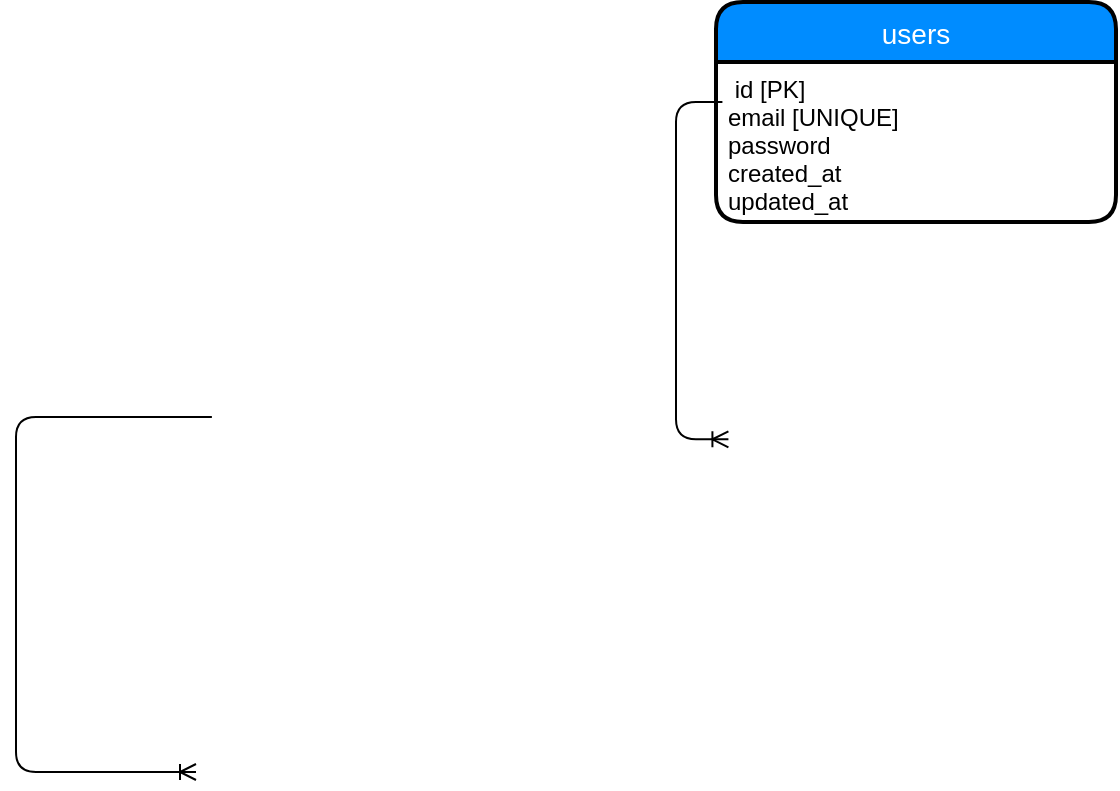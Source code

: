 <mxfile>
    <diagram id="lutkOD5a2W3Hhu0D1C4B" name="Page-1">
        <mxGraphModel dx="-8367" dy="384" grid="1" gridSize="10" guides="1" tooltips="1" connect="1" arrows="1" fold="1" page="1" pageScale="1" pageWidth="827" pageHeight="1169" math="0" shadow="0">
            <root>
                <mxCell id="0"/>
                <mxCell id="1" parent="0"/>
                <mxCell id="234" value="" style="edgeStyle=elbowEdgeStyle;fontSize=12;html=1;endArrow=ERoneToMany;exitX=-0.003;exitY=0.166;exitDx=0;exitDy=0;entryX=0;entryY=0.5;entryDx=0;entryDy=0;exitPerimeter=0;" parent="1" edge="1">
                    <mxGeometry width="100" height="100" relative="1" as="geometry">
                        <mxPoint x="9917.94" y="327.5" as="sourcePoint"/>
                        <mxPoint x="9910" y="505" as="targetPoint"/>
                        <Array as="points">
                            <mxPoint x="9820" y="542.5"/>
                            <mxPoint x="9820.42" y="566.36"/>
                            <mxPoint x="9710.42" y="761.08"/>
                            <mxPoint x="9708.42" y="929.21"/>
                            <mxPoint x="9713.35" y="1298.17"/>
                            <mxPoint x="9968.35" y="1418.17"/>
                            <mxPoint x="9968.35" y="1518.17"/>
                            <mxPoint x="9968.35" y="1373.17"/>
                            <mxPoint x="9928.35" y="1373.17"/>
                            <mxPoint x="9928.35" y="1433.17"/>
                            <mxPoint x="9928.35" y="1303.17"/>
                            <mxPoint x="9892.66" y="1338.17"/>
                        </Array>
                    </mxGeometry>
                </mxCell>
                <mxCell id="318" value="users" style="swimlane;childLayout=stackLayout;horizontal=1;startSize=30;horizontalStack=0;fillColor=#008cff;fontColor=#FFFFFF;rounded=1;fontSize=14;fontStyle=0;strokeWidth=2;resizeParent=0;resizeLast=1;shadow=0;dashed=0;align=center;" parent="1" vertex="1">
                    <mxGeometry x="10170" y="120" width="200" height="110" as="geometry"/>
                </mxCell>
                <mxCell id="319" value=" id [PK] &#10;email [UNIQUE]&#10;password&#10;created_at&#10;updated_at&#10;" style="align=left;strokeColor=none;fillColor=none;spacingLeft=4;fontSize=12;verticalAlign=top;resizable=0;rotatable=0;part=1;" parent="318" vertex="1">
                    <mxGeometry y="30" width="200" height="80" as="geometry"/>
                </mxCell>
                <mxCell id="332" value="" style="edgeStyle=elbowEdgeStyle;fontSize=12;html=1;endArrow=ERoneToMany;entryX=0;entryY=0.25;entryDx=0;entryDy=0;exitX=-0.016;exitY=0.154;exitDx=0;exitDy=0;exitPerimeter=0;" parent="1" edge="1">
                    <mxGeometry width="100" height="100" relative="1" as="geometry">
                        <mxPoint x="10173.209" y="170.0" as="sourcePoint"/>
                        <mxPoint x="10176.21" y="338.64" as="targetPoint"/>
                        <Array as="points">
                            <mxPoint x="10150" y="281.14"/>
                            <mxPoint x="9790" y="899.72"/>
                            <mxPoint x="9788" y="1067.85"/>
                            <mxPoint x="9792.93" y="1436.81"/>
                            <mxPoint x="10047.93" y="1556.81"/>
                            <mxPoint x="10047.93" y="1656.81"/>
                            <mxPoint x="10047.93" y="1511.81"/>
                            <mxPoint x="10007.93" y="1511.81"/>
                            <mxPoint x="10007.93" y="1571.81"/>
                            <mxPoint x="10007.93" y="1441.81"/>
                            <mxPoint x="9972.24" y="1476.81"/>
                        </Array>
                    </mxGeometry>
                </mxCell>
                <mxCell id="351" style="edgeStyle=none;html=1;startArrow=ERzeroToMany;startFill=0;endArrow=ERone;endFill=0;entryX=1.002;entryY=0.122;entryDx=0;entryDy=0;entryPerimeter=0;exitX=1;exitY=0.5;exitDx=0;exitDy=0;" parent="1" edge="1">
                    <mxGeometry relative="1" as="geometry">
                        <mxPoint x="9043.38" y="2521.96" as="targetPoint"/>
                        <Array as="points">
                            <mxPoint x="8110" y="1170"/>
                            <mxPoint x="10080" y="1170"/>
                            <mxPoint x="10080" y="1880"/>
                            <mxPoint x="10080" y="2160"/>
                            <mxPoint x="9440" y="2160"/>
                            <mxPoint x="9440" y="2360"/>
                            <mxPoint x="9100" y="2360"/>
                            <mxPoint x="9100" y="2522"/>
                        </Array>
                    </mxGeometry>
                </mxCell>
            </root>
        </mxGraphModel>
    </diagram>
</mxfile>
